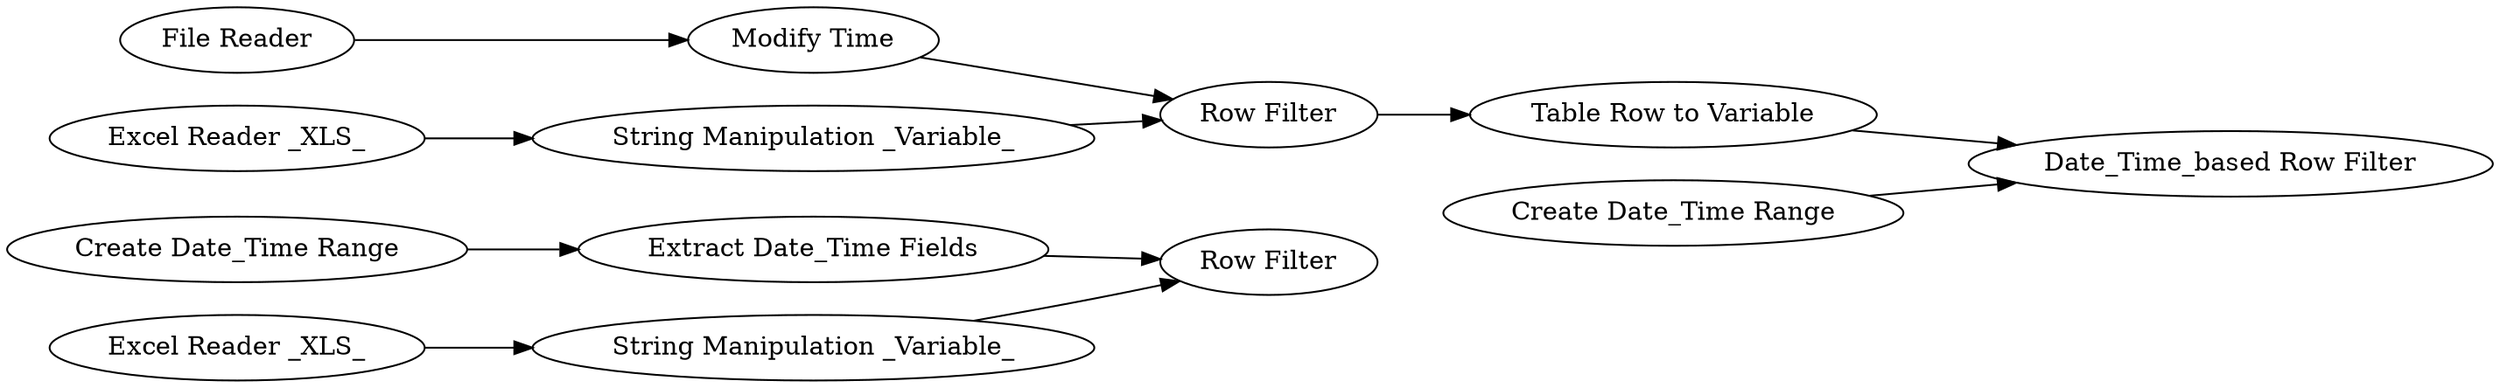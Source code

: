 digraph {
	274 -> 275
	276 -> 277
	268 -> 270
	275 -> 273
	277 -> 266
	262 -> 265
	272 -> 273
	271 -> 272
	266 -> 268
	269 -> 270
	265 -> 266
	274 [label="Create Date_Time Range"]
	265 [label="String Manipulation _Variable_"]
	262 [label="Excel Reader _XLS_"]
	275 [label="Extract Date_Time Fields"]
	270 [label="Date_Time_based Row Filter"]
	277 [label="Modify Time"]
	269 [label="Create Date_Time Range"]
	272 [label="String Manipulation _Variable_"]
	273 [label="Row Filter"]
	266 [label="Row Filter"]
	276 [label="File Reader"]
	271 [label="Excel Reader _XLS_"]
	268 [label="Table Row to Variable"]
	rankdir=LR
}
